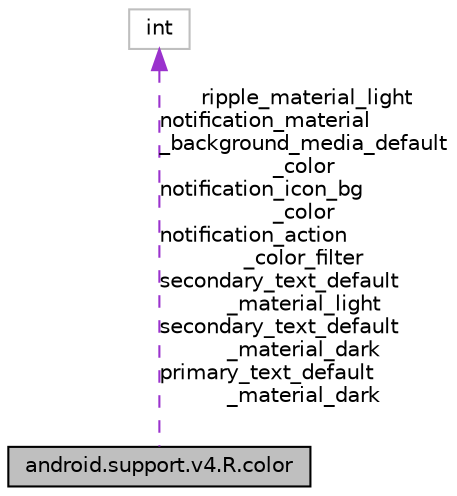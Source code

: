 digraph "android.support.v4.R.color"
{
 // INTERACTIVE_SVG=YES
 // LATEX_PDF_SIZE
  edge [fontname="Helvetica",fontsize="10",labelfontname="Helvetica",labelfontsize="10"];
  node [fontname="Helvetica",fontsize="10",shape=record];
  Node1 [label="android.support.v4.R.color",height=0.2,width=0.4,color="black", fillcolor="grey75", style="filled", fontcolor="black",tooltip=" "];
  Node2 -> Node1 [dir="back",color="darkorchid3",fontsize="10",style="dashed",label=" ripple_material_light\nnotification_material\l_background_media_default\l_color\nnotification_icon_bg\l_color\nnotification_action\l_color_filter\nsecondary_text_default\l_material_light\nsecondary_text_default\l_material_dark\nprimary_text_default\l_material_dark" ,fontname="Helvetica"];
  Node2 [label="int",height=0.2,width=0.4,color="grey75", fillcolor="white", style="filled",tooltip=" "];
}
